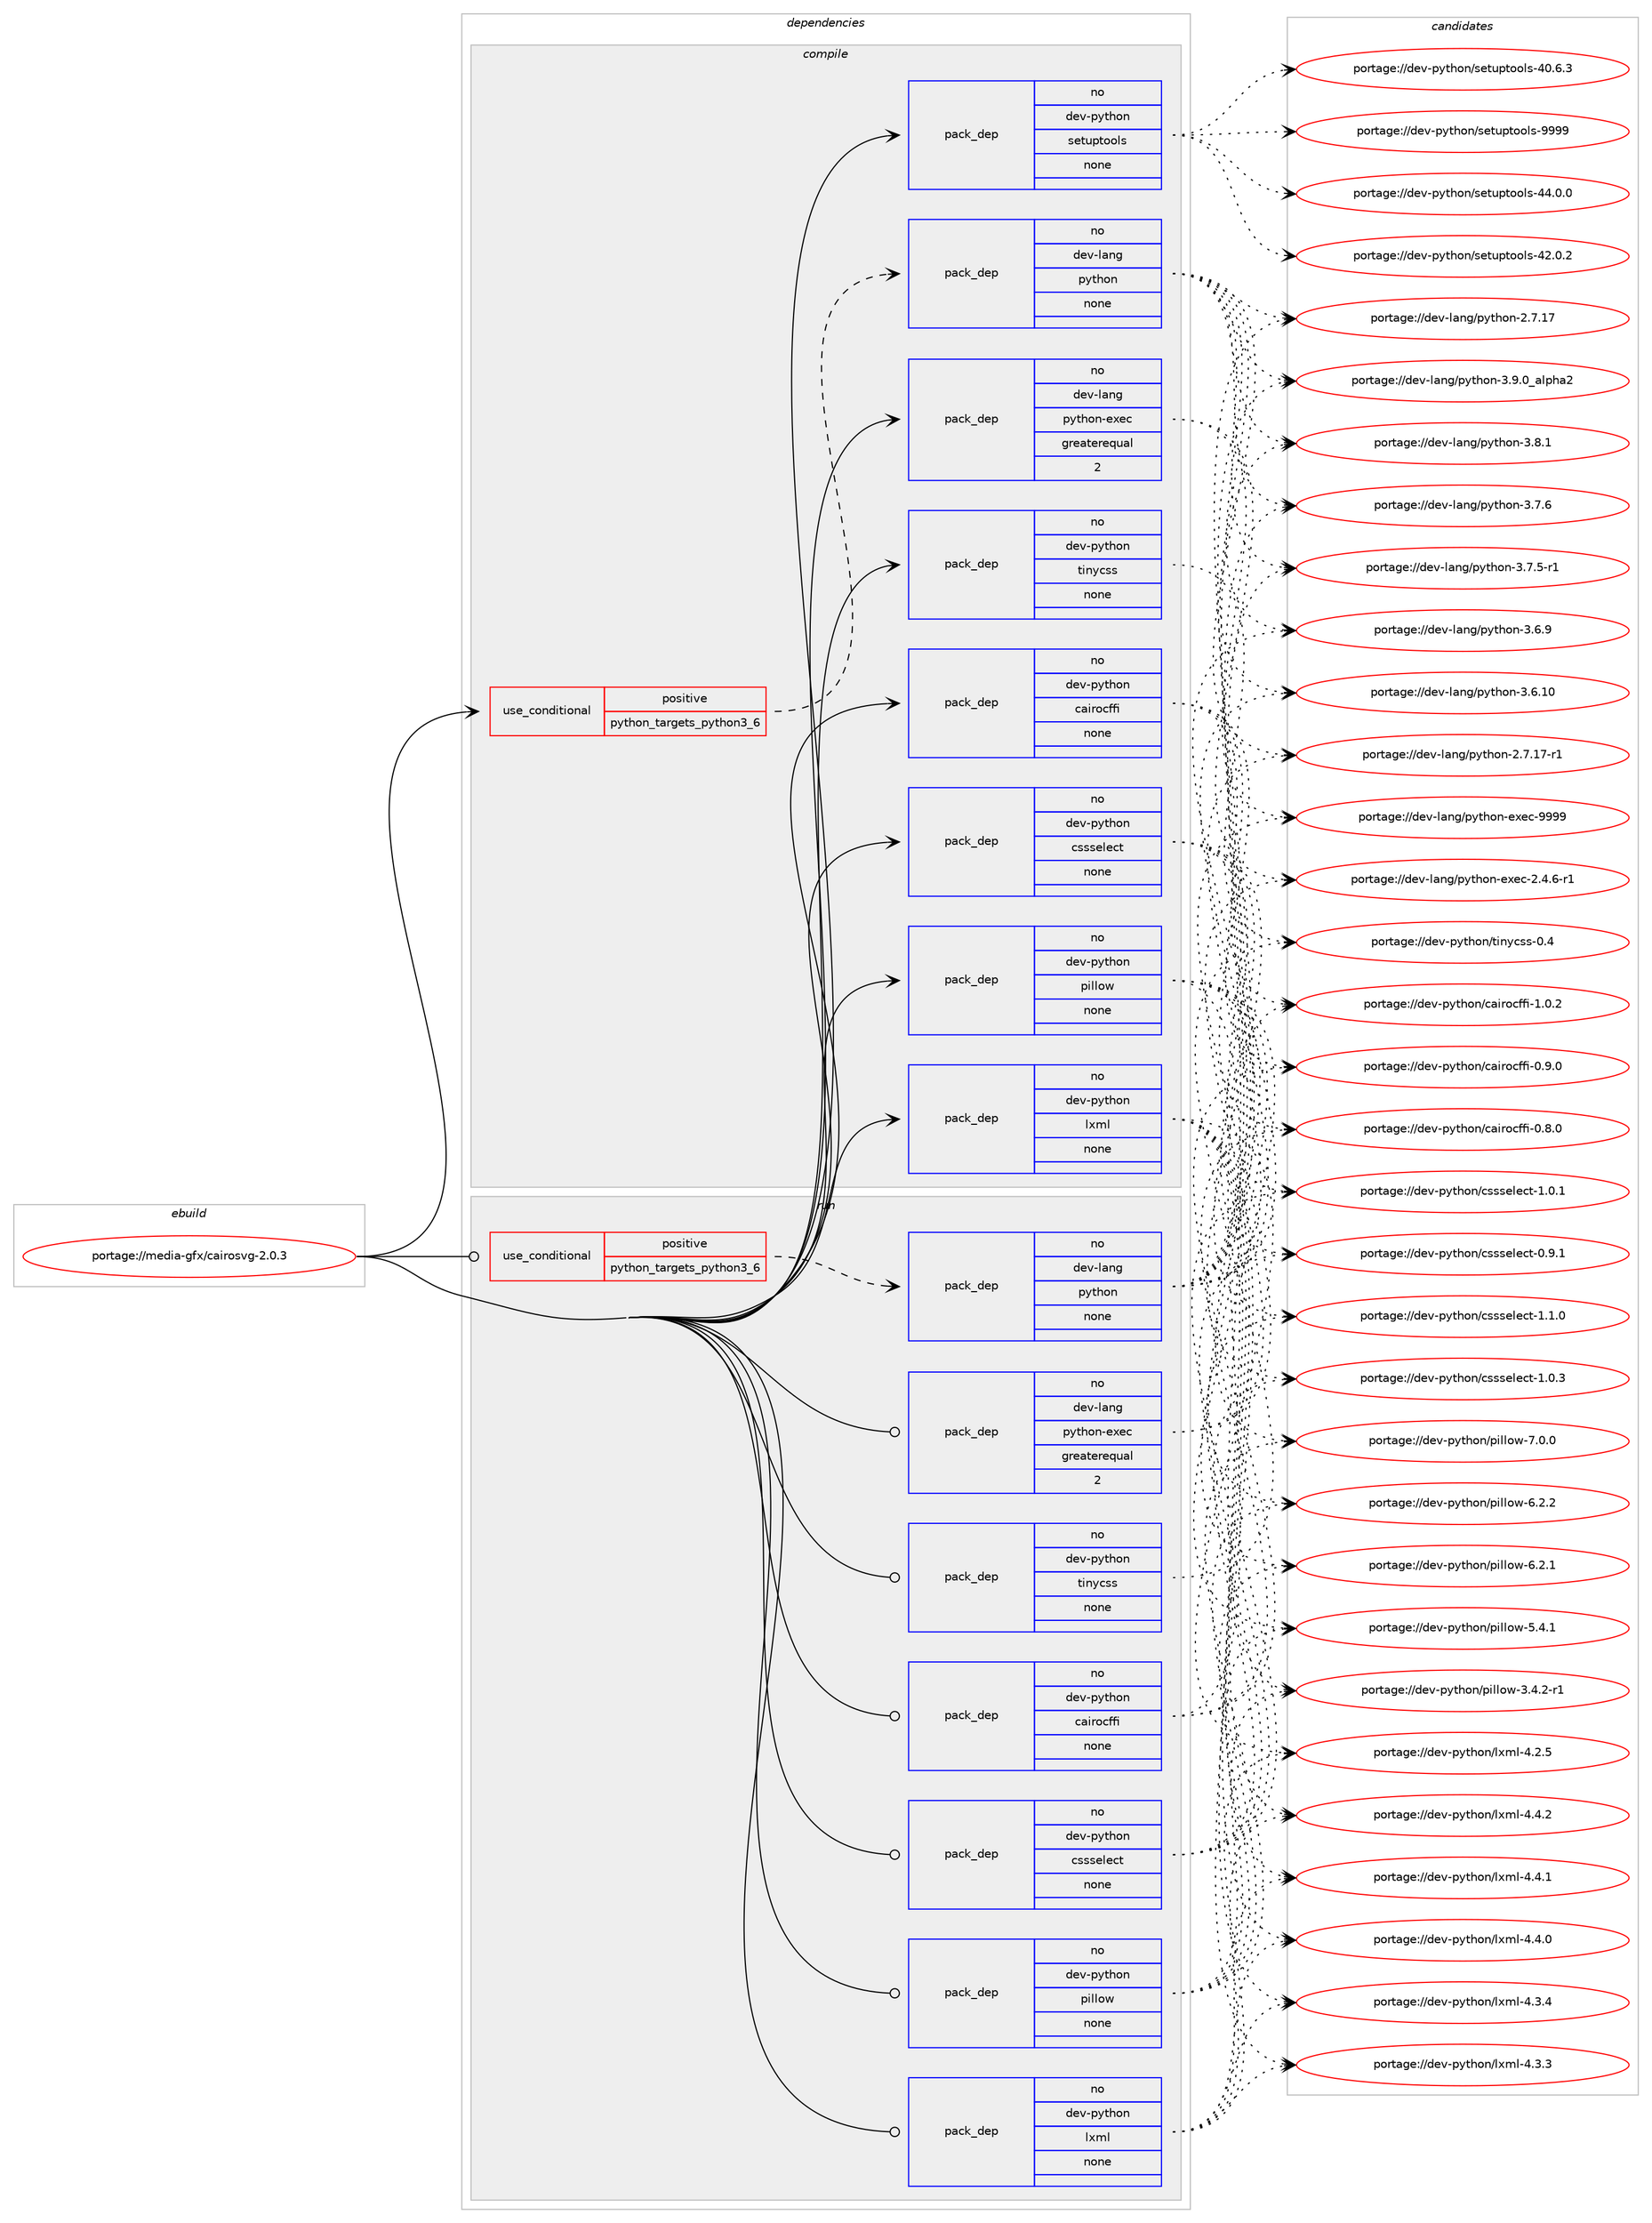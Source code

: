digraph prolog {

# *************
# Graph options
# *************

newrank=true;
concentrate=true;
compound=true;
graph [rankdir=LR,fontname=Helvetica,fontsize=10,ranksep=1.5];#, ranksep=2.5, nodesep=0.2];
edge  [arrowhead=vee];
node  [fontname=Helvetica,fontsize=10];

# **********
# The ebuild
# **********

subgraph cluster_leftcol {
color=gray;
rank=same;
label=<<i>ebuild</i>>;
id [label="portage://media-gfx/cairosvg-2.0.3", color=red, width=4, href="../media-gfx/cairosvg-2.0.3.svg"];
}

# ****************
# The dependencies
# ****************

subgraph cluster_midcol {
color=gray;
label=<<i>dependencies</i>>;
subgraph cluster_compile {
fillcolor="#eeeeee";
style=filled;
label=<<i>compile</i>>;
subgraph cond51981 {
dependency226762 [label=<<TABLE BORDER="0" CELLBORDER="1" CELLSPACING="0" CELLPADDING="4"><TR><TD ROWSPAN="3" CELLPADDING="10">use_conditional</TD></TR><TR><TD>positive</TD></TR><TR><TD>python_targets_python3_6</TD></TR></TABLE>>, shape=none, color=red];
subgraph pack171346 {
dependency226763 [label=<<TABLE BORDER="0" CELLBORDER="1" CELLSPACING="0" CELLPADDING="4" WIDTH="220"><TR><TD ROWSPAN="6" CELLPADDING="30">pack_dep</TD></TR><TR><TD WIDTH="110">no</TD></TR><TR><TD>dev-lang</TD></TR><TR><TD>python</TD></TR><TR><TD>none</TD></TR><TR><TD></TD></TR></TABLE>>, shape=none, color=blue];
}
dependency226762:e -> dependency226763:w [weight=20,style="dashed",arrowhead="vee"];
}
id:e -> dependency226762:w [weight=20,style="solid",arrowhead="vee"];
subgraph pack171347 {
dependency226764 [label=<<TABLE BORDER="0" CELLBORDER="1" CELLSPACING="0" CELLPADDING="4" WIDTH="220"><TR><TD ROWSPAN="6" CELLPADDING="30">pack_dep</TD></TR><TR><TD WIDTH="110">no</TD></TR><TR><TD>dev-lang</TD></TR><TR><TD>python-exec</TD></TR><TR><TD>greaterequal</TD></TR><TR><TD>2</TD></TR></TABLE>>, shape=none, color=blue];
}
id:e -> dependency226764:w [weight=20,style="solid",arrowhead="vee"];
subgraph pack171348 {
dependency226765 [label=<<TABLE BORDER="0" CELLBORDER="1" CELLSPACING="0" CELLPADDING="4" WIDTH="220"><TR><TD ROWSPAN="6" CELLPADDING="30">pack_dep</TD></TR><TR><TD WIDTH="110">no</TD></TR><TR><TD>dev-python</TD></TR><TR><TD>cairocffi</TD></TR><TR><TD>none</TD></TR><TR><TD></TD></TR></TABLE>>, shape=none, color=blue];
}
id:e -> dependency226765:w [weight=20,style="solid",arrowhead="vee"];
subgraph pack171349 {
dependency226766 [label=<<TABLE BORDER="0" CELLBORDER="1" CELLSPACING="0" CELLPADDING="4" WIDTH="220"><TR><TD ROWSPAN="6" CELLPADDING="30">pack_dep</TD></TR><TR><TD WIDTH="110">no</TD></TR><TR><TD>dev-python</TD></TR><TR><TD>cssselect</TD></TR><TR><TD>none</TD></TR><TR><TD></TD></TR></TABLE>>, shape=none, color=blue];
}
id:e -> dependency226766:w [weight=20,style="solid",arrowhead="vee"];
subgraph pack171350 {
dependency226767 [label=<<TABLE BORDER="0" CELLBORDER="1" CELLSPACING="0" CELLPADDING="4" WIDTH="220"><TR><TD ROWSPAN="6" CELLPADDING="30">pack_dep</TD></TR><TR><TD WIDTH="110">no</TD></TR><TR><TD>dev-python</TD></TR><TR><TD>lxml</TD></TR><TR><TD>none</TD></TR><TR><TD></TD></TR></TABLE>>, shape=none, color=blue];
}
id:e -> dependency226767:w [weight=20,style="solid",arrowhead="vee"];
subgraph pack171351 {
dependency226768 [label=<<TABLE BORDER="0" CELLBORDER="1" CELLSPACING="0" CELLPADDING="4" WIDTH="220"><TR><TD ROWSPAN="6" CELLPADDING="30">pack_dep</TD></TR><TR><TD WIDTH="110">no</TD></TR><TR><TD>dev-python</TD></TR><TR><TD>pillow</TD></TR><TR><TD>none</TD></TR><TR><TD></TD></TR></TABLE>>, shape=none, color=blue];
}
id:e -> dependency226768:w [weight=20,style="solid",arrowhead="vee"];
subgraph pack171352 {
dependency226769 [label=<<TABLE BORDER="0" CELLBORDER="1" CELLSPACING="0" CELLPADDING="4" WIDTH="220"><TR><TD ROWSPAN="6" CELLPADDING="30">pack_dep</TD></TR><TR><TD WIDTH="110">no</TD></TR><TR><TD>dev-python</TD></TR><TR><TD>setuptools</TD></TR><TR><TD>none</TD></TR><TR><TD></TD></TR></TABLE>>, shape=none, color=blue];
}
id:e -> dependency226769:w [weight=20,style="solid",arrowhead="vee"];
subgraph pack171353 {
dependency226770 [label=<<TABLE BORDER="0" CELLBORDER="1" CELLSPACING="0" CELLPADDING="4" WIDTH="220"><TR><TD ROWSPAN="6" CELLPADDING="30">pack_dep</TD></TR><TR><TD WIDTH="110">no</TD></TR><TR><TD>dev-python</TD></TR><TR><TD>tinycss</TD></TR><TR><TD>none</TD></TR><TR><TD></TD></TR></TABLE>>, shape=none, color=blue];
}
id:e -> dependency226770:w [weight=20,style="solid",arrowhead="vee"];
}
subgraph cluster_compileandrun {
fillcolor="#eeeeee";
style=filled;
label=<<i>compile and run</i>>;
}
subgraph cluster_run {
fillcolor="#eeeeee";
style=filled;
label=<<i>run</i>>;
subgraph cond51982 {
dependency226771 [label=<<TABLE BORDER="0" CELLBORDER="1" CELLSPACING="0" CELLPADDING="4"><TR><TD ROWSPAN="3" CELLPADDING="10">use_conditional</TD></TR><TR><TD>positive</TD></TR><TR><TD>python_targets_python3_6</TD></TR></TABLE>>, shape=none, color=red];
subgraph pack171354 {
dependency226772 [label=<<TABLE BORDER="0" CELLBORDER="1" CELLSPACING="0" CELLPADDING="4" WIDTH="220"><TR><TD ROWSPAN="6" CELLPADDING="30">pack_dep</TD></TR><TR><TD WIDTH="110">no</TD></TR><TR><TD>dev-lang</TD></TR><TR><TD>python</TD></TR><TR><TD>none</TD></TR><TR><TD></TD></TR></TABLE>>, shape=none, color=blue];
}
dependency226771:e -> dependency226772:w [weight=20,style="dashed",arrowhead="vee"];
}
id:e -> dependency226771:w [weight=20,style="solid",arrowhead="odot"];
subgraph pack171355 {
dependency226773 [label=<<TABLE BORDER="0" CELLBORDER="1" CELLSPACING="0" CELLPADDING="4" WIDTH="220"><TR><TD ROWSPAN="6" CELLPADDING="30">pack_dep</TD></TR><TR><TD WIDTH="110">no</TD></TR><TR><TD>dev-lang</TD></TR><TR><TD>python-exec</TD></TR><TR><TD>greaterequal</TD></TR><TR><TD>2</TD></TR></TABLE>>, shape=none, color=blue];
}
id:e -> dependency226773:w [weight=20,style="solid",arrowhead="odot"];
subgraph pack171356 {
dependency226774 [label=<<TABLE BORDER="0" CELLBORDER="1" CELLSPACING="0" CELLPADDING="4" WIDTH="220"><TR><TD ROWSPAN="6" CELLPADDING="30">pack_dep</TD></TR><TR><TD WIDTH="110">no</TD></TR><TR><TD>dev-python</TD></TR><TR><TD>cairocffi</TD></TR><TR><TD>none</TD></TR><TR><TD></TD></TR></TABLE>>, shape=none, color=blue];
}
id:e -> dependency226774:w [weight=20,style="solid",arrowhead="odot"];
subgraph pack171357 {
dependency226775 [label=<<TABLE BORDER="0" CELLBORDER="1" CELLSPACING="0" CELLPADDING="4" WIDTH="220"><TR><TD ROWSPAN="6" CELLPADDING="30">pack_dep</TD></TR><TR><TD WIDTH="110">no</TD></TR><TR><TD>dev-python</TD></TR><TR><TD>cssselect</TD></TR><TR><TD>none</TD></TR><TR><TD></TD></TR></TABLE>>, shape=none, color=blue];
}
id:e -> dependency226775:w [weight=20,style="solid",arrowhead="odot"];
subgraph pack171358 {
dependency226776 [label=<<TABLE BORDER="0" CELLBORDER="1" CELLSPACING="0" CELLPADDING="4" WIDTH="220"><TR><TD ROWSPAN="6" CELLPADDING="30">pack_dep</TD></TR><TR><TD WIDTH="110">no</TD></TR><TR><TD>dev-python</TD></TR><TR><TD>lxml</TD></TR><TR><TD>none</TD></TR><TR><TD></TD></TR></TABLE>>, shape=none, color=blue];
}
id:e -> dependency226776:w [weight=20,style="solid",arrowhead="odot"];
subgraph pack171359 {
dependency226777 [label=<<TABLE BORDER="0" CELLBORDER="1" CELLSPACING="0" CELLPADDING="4" WIDTH="220"><TR><TD ROWSPAN="6" CELLPADDING="30">pack_dep</TD></TR><TR><TD WIDTH="110">no</TD></TR><TR><TD>dev-python</TD></TR><TR><TD>pillow</TD></TR><TR><TD>none</TD></TR><TR><TD></TD></TR></TABLE>>, shape=none, color=blue];
}
id:e -> dependency226777:w [weight=20,style="solid",arrowhead="odot"];
subgraph pack171360 {
dependency226778 [label=<<TABLE BORDER="0" CELLBORDER="1" CELLSPACING="0" CELLPADDING="4" WIDTH="220"><TR><TD ROWSPAN="6" CELLPADDING="30">pack_dep</TD></TR><TR><TD WIDTH="110">no</TD></TR><TR><TD>dev-python</TD></TR><TR><TD>tinycss</TD></TR><TR><TD>none</TD></TR><TR><TD></TD></TR></TABLE>>, shape=none, color=blue];
}
id:e -> dependency226778:w [weight=20,style="solid",arrowhead="odot"];
}
}

# **************
# The candidates
# **************

subgraph cluster_choices {
rank=same;
color=gray;
label=<<i>candidates</i>>;

subgraph choice171346 {
color=black;
nodesep=1;
choice10010111845108971101034711212111610411111045514657464895971081121049750 [label="portage://dev-lang/python-3.9.0_alpha2", color=red, width=4,href="../dev-lang/python-3.9.0_alpha2.svg"];
choice100101118451089711010347112121116104111110455146564649 [label="portage://dev-lang/python-3.8.1", color=red, width=4,href="../dev-lang/python-3.8.1.svg"];
choice100101118451089711010347112121116104111110455146554654 [label="portage://dev-lang/python-3.7.6", color=red, width=4,href="../dev-lang/python-3.7.6.svg"];
choice1001011184510897110103471121211161041111104551465546534511449 [label="portage://dev-lang/python-3.7.5-r1", color=red, width=4,href="../dev-lang/python-3.7.5-r1.svg"];
choice100101118451089711010347112121116104111110455146544657 [label="portage://dev-lang/python-3.6.9", color=red, width=4,href="../dev-lang/python-3.6.9.svg"];
choice10010111845108971101034711212111610411111045514654464948 [label="portage://dev-lang/python-3.6.10", color=red, width=4,href="../dev-lang/python-3.6.10.svg"];
choice100101118451089711010347112121116104111110455046554649554511449 [label="portage://dev-lang/python-2.7.17-r1", color=red, width=4,href="../dev-lang/python-2.7.17-r1.svg"];
choice10010111845108971101034711212111610411111045504655464955 [label="portage://dev-lang/python-2.7.17", color=red, width=4,href="../dev-lang/python-2.7.17.svg"];
dependency226763:e -> choice10010111845108971101034711212111610411111045514657464895971081121049750:w [style=dotted,weight="100"];
dependency226763:e -> choice100101118451089711010347112121116104111110455146564649:w [style=dotted,weight="100"];
dependency226763:e -> choice100101118451089711010347112121116104111110455146554654:w [style=dotted,weight="100"];
dependency226763:e -> choice1001011184510897110103471121211161041111104551465546534511449:w [style=dotted,weight="100"];
dependency226763:e -> choice100101118451089711010347112121116104111110455146544657:w [style=dotted,weight="100"];
dependency226763:e -> choice10010111845108971101034711212111610411111045514654464948:w [style=dotted,weight="100"];
dependency226763:e -> choice100101118451089711010347112121116104111110455046554649554511449:w [style=dotted,weight="100"];
dependency226763:e -> choice10010111845108971101034711212111610411111045504655464955:w [style=dotted,weight="100"];
}
subgraph choice171347 {
color=black;
nodesep=1;
choice10010111845108971101034711212111610411111045101120101994557575757 [label="portage://dev-lang/python-exec-9999", color=red, width=4,href="../dev-lang/python-exec-9999.svg"];
choice10010111845108971101034711212111610411111045101120101994550465246544511449 [label="portage://dev-lang/python-exec-2.4.6-r1", color=red, width=4,href="../dev-lang/python-exec-2.4.6-r1.svg"];
dependency226764:e -> choice10010111845108971101034711212111610411111045101120101994557575757:w [style=dotted,weight="100"];
dependency226764:e -> choice10010111845108971101034711212111610411111045101120101994550465246544511449:w [style=dotted,weight="100"];
}
subgraph choice171348 {
color=black;
nodesep=1;
choice1001011184511212111610411111047999710511411199102102105454946484650 [label="portage://dev-python/cairocffi-1.0.2", color=red, width=4,href="../dev-python/cairocffi-1.0.2.svg"];
choice1001011184511212111610411111047999710511411199102102105454846574648 [label="portage://dev-python/cairocffi-0.9.0", color=red, width=4,href="../dev-python/cairocffi-0.9.0.svg"];
choice1001011184511212111610411111047999710511411199102102105454846564648 [label="portage://dev-python/cairocffi-0.8.0", color=red, width=4,href="../dev-python/cairocffi-0.8.0.svg"];
dependency226765:e -> choice1001011184511212111610411111047999710511411199102102105454946484650:w [style=dotted,weight="100"];
dependency226765:e -> choice1001011184511212111610411111047999710511411199102102105454846574648:w [style=dotted,weight="100"];
dependency226765:e -> choice1001011184511212111610411111047999710511411199102102105454846564648:w [style=dotted,weight="100"];
}
subgraph choice171349 {
color=black;
nodesep=1;
choice10010111845112121116104111110479911511511510110810199116454946494648 [label="portage://dev-python/cssselect-1.1.0", color=red, width=4,href="../dev-python/cssselect-1.1.0.svg"];
choice10010111845112121116104111110479911511511510110810199116454946484651 [label="portage://dev-python/cssselect-1.0.3", color=red, width=4,href="../dev-python/cssselect-1.0.3.svg"];
choice10010111845112121116104111110479911511511510110810199116454946484649 [label="portage://dev-python/cssselect-1.0.1", color=red, width=4,href="../dev-python/cssselect-1.0.1.svg"];
choice10010111845112121116104111110479911511511510110810199116454846574649 [label="portage://dev-python/cssselect-0.9.1", color=red, width=4,href="../dev-python/cssselect-0.9.1.svg"];
dependency226766:e -> choice10010111845112121116104111110479911511511510110810199116454946494648:w [style=dotted,weight="100"];
dependency226766:e -> choice10010111845112121116104111110479911511511510110810199116454946484651:w [style=dotted,weight="100"];
dependency226766:e -> choice10010111845112121116104111110479911511511510110810199116454946484649:w [style=dotted,weight="100"];
dependency226766:e -> choice10010111845112121116104111110479911511511510110810199116454846574649:w [style=dotted,weight="100"];
}
subgraph choice171350 {
color=black;
nodesep=1;
choice1001011184511212111610411111047108120109108455246524650 [label="portage://dev-python/lxml-4.4.2", color=red, width=4,href="../dev-python/lxml-4.4.2.svg"];
choice1001011184511212111610411111047108120109108455246524649 [label="portage://dev-python/lxml-4.4.1", color=red, width=4,href="../dev-python/lxml-4.4.1.svg"];
choice1001011184511212111610411111047108120109108455246524648 [label="portage://dev-python/lxml-4.4.0", color=red, width=4,href="../dev-python/lxml-4.4.0.svg"];
choice1001011184511212111610411111047108120109108455246514652 [label="portage://dev-python/lxml-4.3.4", color=red, width=4,href="../dev-python/lxml-4.3.4.svg"];
choice1001011184511212111610411111047108120109108455246514651 [label="portage://dev-python/lxml-4.3.3", color=red, width=4,href="../dev-python/lxml-4.3.3.svg"];
choice1001011184511212111610411111047108120109108455246504653 [label="portage://dev-python/lxml-4.2.5", color=red, width=4,href="../dev-python/lxml-4.2.5.svg"];
dependency226767:e -> choice1001011184511212111610411111047108120109108455246524650:w [style=dotted,weight="100"];
dependency226767:e -> choice1001011184511212111610411111047108120109108455246524649:w [style=dotted,weight="100"];
dependency226767:e -> choice1001011184511212111610411111047108120109108455246524648:w [style=dotted,weight="100"];
dependency226767:e -> choice1001011184511212111610411111047108120109108455246514652:w [style=dotted,weight="100"];
dependency226767:e -> choice1001011184511212111610411111047108120109108455246514651:w [style=dotted,weight="100"];
dependency226767:e -> choice1001011184511212111610411111047108120109108455246504653:w [style=dotted,weight="100"];
}
subgraph choice171351 {
color=black;
nodesep=1;
choice1001011184511212111610411111047112105108108111119455546484648 [label="portage://dev-python/pillow-7.0.0", color=red, width=4,href="../dev-python/pillow-7.0.0.svg"];
choice1001011184511212111610411111047112105108108111119455446504650 [label="portage://dev-python/pillow-6.2.2", color=red, width=4,href="../dev-python/pillow-6.2.2.svg"];
choice1001011184511212111610411111047112105108108111119455446504649 [label="portage://dev-python/pillow-6.2.1", color=red, width=4,href="../dev-python/pillow-6.2.1.svg"];
choice1001011184511212111610411111047112105108108111119455346524649 [label="portage://dev-python/pillow-5.4.1", color=red, width=4,href="../dev-python/pillow-5.4.1.svg"];
choice10010111845112121116104111110471121051081081111194551465246504511449 [label="portage://dev-python/pillow-3.4.2-r1", color=red, width=4,href="../dev-python/pillow-3.4.2-r1.svg"];
dependency226768:e -> choice1001011184511212111610411111047112105108108111119455546484648:w [style=dotted,weight="100"];
dependency226768:e -> choice1001011184511212111610411111047112105108108111119455446504650:w [style=dotted,weight="100"];
dependency226768:e -> choice1001011184511212111610411111047112105108108111119455446504649:w [style=dotted,weight="100"];
dependency226768:e -> choice1001011184511212111610411111047112105108108111119455346524649:w [style=dotted,weight="100"];
dependency226768:e -> choice10010111845112121116104111110471121051081081111194551465246504511449:w [style=dotted,weight="100"];
}
subgraph choice171352 {
color=black;
nodesep=1;
choice10010111845112121116104111110471151011161171121161111111081154557575757 [label="portage://dev-python/setuptools-9999", color=red, width=4,href="../dev-python/setuptools-9999.svg"];
choice100101118451121211161041111104711510111611711211611111110811545525246484648 [label="portage://dev-python/setuptools-44.0.0", color=red, width=4,href="../dev-python/setuptools-44.0.0.svg"];
choice100101118451121211161041111104711510111611711211611111110811545525046484650 [label="portage://dev-python/setuptools-42.0.2", color=red, width=4,href="../dev-python/setuptools-42.0.2.svg"];
choice100101118451121211161041111104711510111611711211611111110811545524846544651 [label="portage://dev-python/setuptools-40.6.3", color=red, width=4,href="../dev-python/setuptools-40.6.3.svg"];
dependency226769:e -> choice10010111845112121116104111110471151011161171121161111111081154557575757:w [style=dotted,weight="100"];
dependency226769:e -> choice100101118451121211161041111104711510111611711211611111110811545525246484648:w [style=dotted,weight="100"];
dependency226769:e -> choice100101118451121211161041111104711510111611711211611111110811545525046484650:w [style=dotted,weight="100"];
dependency226769:e -> choice100101118451121211161041111104711510111611711211611111110811545524846544651:w [style=dotted,weight="100"];
}
subgraph choice171353 {
color=black;
nodesep=1;
choice10010111845112121116104111110471161051101219911511545484652 [label="portage://dev-python/tinycss-0.4", color=red, width=4,href="../dev-python/tinycss-0.4.svg"];
dependency226770:e -> choice10010111845112121116104111110471161051101219911511545484652:w [style=dotted,weight="100"];
}
subgraph choice171354 {
color=black;
nodesep=1;
choice10010111845108971101034711212111610411111045514657464895971081121049750 [label="portage://dev-lang/python-3.9.0_alpha2", color=red, width=4,href="../dev-lang/python-3.9.0_alpha2.svg"];
choice100101118451089711010347112121116104111110455146564649 [label="portage://dev-lang/python-3.8.1", color=red, width=4,href="../dev-lang/python-3.8.1.svg"];
choice100101118451089711010347112121116104111110455146554654 [label="portage://dev-lang/python-3.7.6", color=red, width=4,href="../dev-lang/python-3.7.6.svg"];
choice1001011184510897110103471121211161041111104551465546534511449 [label="portage://dev-lang/python-3.7.5-r1", color=red, width=4,href="../dev-lang/python-3.7.5-r1.svg"];
choice100101118451089711010347112121116104111110455146544657 [label="portage://dev-lang/python-3.6.9", color=red, width=4,href="../dev-lang/python-3.6.9.svg"];
choice10010111845108971101034711212111610411111045514654464948 [label="portage://dev-lang/python-3.6.10", color=red, width=4,href="../dev-lang/python-3.6.10.svg"];
choice100101118451089711010347112121116104111110455046554649554511449 [label="portage://dev-lang/python-2.7.17-r1", color=red, width=4,href="../dev-lang/python-2.7.17-r1.svg"];
choice10010111845108971101034711212111610411111045504655464955 [label="portage://dev-lang/python-2.7.17", color=red, width=4,href="../dev-lang/python-2.7.17.svg"];
dependency226772:e -> choice10010111845108971101034711212111610411111045514657464895971081121049750:w [style=dotted,weight="100"];
dependency226772:e -> choice100101118451089711010347112121116104111110455146564649:w [style=dotted,weight="100"];
dependency226772:e -> choice100101118451089711010347112121116104111110455146554654:w [style=dotted,weight="100"];
dependency226772:e -> choice1001011184510897110103471121211161041111104551465546534511449:w [style=dotted,weight="100"];
dependency226772:e -> choice100101118451089711010347112121116104111110455146544657:w [style=dotted,weight="100"];
dependency226772:e -> choice10010111845108971101034711212111610411111045514654464948:w [style=dotted,weight="100"];
dependency226772:e -> choice100101118451089711010347112121116104111110455046554649554511449:w [style=dotted,weight="100"];
dependency226772:e -> choice10010111845108971101034711212111610411111045504655464955:w [style=dotted,weight="100"];
}
subgraph choice171355 {
color=black;
nodesep=1;
choice10010111845108971101034711212111610411111045101120101994557575757 [label="portage://dev-lang/python-exec-9999", color=red, width=4,href="../dev-lang/python-exec-9999.svg"];
choice10010111845108971101034711212111610411111045101120101994550465246544511449 [label="portage://dev-lang/python-exec-2.4.6-r1", color=red, width=4,href="../dev-lang/python-exec-2.4.6-r1.svg"];
dependency226773:e -> choice10010111845108971101034711212111610411111045101120101994557575757:w [style=dotted,weight="100"];
dependency226773:e -> choice10010111845108971101034711212111610411111045101120101994550465246544511449:w [style=dotted,weight="100"];
}
subgraph choice171356 {
color=black;
nodesep=1;
choice1001011184511212111610411111047999710511411199102102105454946484650 [label="portage://dev-python/cairocffi-1.0.2", color=red, width=4,href="../dev-python/cairocffi-1.0.2.svg"];
choice1001011184511212111610411111047999710511411199102102105454846574648 [label="portage://dev-python/cairocffi-0.9.0", color=red, width=4,href="../dev-python/cairocffi-0.9.0.svg"];
choice1001011184511212111610411111047999710511411199102102105454846564648 [label="portage://dev-python/cairocffi-0.8.0", color=red, width=4,href="../dev-python/cairocffi-0.8.0.svg"];
dependency226774:e -> choice1001011184511212111610411111047999710511411199102102105454946484650:w [style=dotted,weight="100"];
dependency226774:e -> choice1001011184511212111610411111047999710511411199102102105454846574648:w [style=dotted,weight="100"];
dependency226774:e -> choice1001011184511212111610411111047999710511411199102102105454846564648:w [style=dotted,weight="100"];
}
subgraph choice171357 {
color=black;
nodesep=1;
choice10010111845112121116104111110479911511511510110810199116454946494648 [label="portage://dev-python/cssselect-1.1.0", color=red, width=4,href="../dev-python/cssselect-1.1.0.svg"];
choice10010111845112121116104111110479911511511510110810199116454946484651 [label="portage://dev-python/cssselect-1.0.3", color=red, width=4,href="../dev-python/cssselect-1.0.3.svg"];
choice10010111845112121116104111110479911511511510110810199116454946484649 [label="portage://dev-python/cssselect-1.0.1", color=red, width=4,href="../dev-python/cssselect-1.0.1.svg"];
choice10010111845112121116104111110479911511511510110810199116454846574649 [label="portage://dev-python/cssselect-0.9.1", color=red, width=4,href="../dev-python/cssselect-0.9.1.svg"];
dependency226775:e -> choice10010111845112121116104111110479911511511510110810199116454946494648:w [style=dotted,weight="100"];
dependency226775:e -> choice10010111845112121116104111110479911511511510110810199116454946484651:w [style=dotted,weight="100"];
dependency226775:e -> choice10010111845112121116104111110479911511511510110810199116454946484649:w [style=dotted,weight="100"];
dependency226775:e -> choice10010111845112121116104111110479911511511510110810199116454846574649:w [style=dotted,weight="100"];
}
subgraph choice171358 {
color=black;
nodesep=1;
choice1001011184511212111610411111047108120109108455246524650 [label="portage://dev-python/lxml-4.4.2", color=red, width=4,href="../dev-python/lxml-4.4.2.svg"];
choice1001011184511212111610411111047108120109108455246524649 [label="portage://dev-python/lxml-4.4.1", color=red, width=4,href="../dev-python/lxml-4.4.1.svg"];
choice1001011184511212111610411111047108120109108455246524648 [label="portage://dev-python/lxml-4.4.0", color=red, width=4,href="../dev-python/lxml-4.4.0.svg"];
choice1001011184511212111610411111047108120109108455246514652 [label="portage://dev-python/lxml-4.3.4", color=red, width=4,href="../dev-python/lxml-4.3.4.svg"];
choice1001011184511212111610411111047108120109108455246514651 [label="portage://dev-python/lxml-4.3.3", color=red, width=4,href="../dev-python/lxml-4.3.3.svg"];
choice1001011184511212111610411111047108120109108455246504653 [label="portage://dev-python/lxml-4.2.5", color=red, width=4,href="../dev-python/lxml-4.2.5.svg"];
dependency226776:e -> choice1001011184511212111610411111047108120109108455246524650:w [style=dotted,weight="100"];
dependency226776:e -> choice1001011184511212111610411111047108120109108455246524649:w [style=dotted,weight="100"];
dependency226776:e -> choice1001011184511212111610411111047108120109108455246524648:w [style=dotted,weight="100"];
dependency226776:e -> choice1001011184511212111610411111047108120109108455246514652:w [style=dotted,weight="100"];
dependency226776:e -> choice1001011184511212111610411111047108120109108455246514651:w [style=dotted,weight="100"];
dependency226776:e -> choice1001011184511212111610411111047108120109108455246504653:w [style=dotted,weight="100"];
}
subgraph choice171359 {
color=black;
nodesep=1;
choice1001011184511212111610411111047112105108108111119455546484648 [label="portage://dev-python/pillow-7.0.0", color=red, width=4,href="../dev-python/pillow-7.0.0.svg"];
choice1001011184511212111610411111047112105108108111119455446504650 [label="portage://dev-python/pillow-6.2.2", color=red, width=4,href="../dev-python/pillow-6.2.2.svg"];
choice1001011184511212111610411111047112105108108111119455446504649 [label="portage://dev-python/pillow-6.2.1", color=red, width=4,href="../dev-python/pillow-6.2.1.svg"];
choice1001011184511212111610411111047112105108108111119455346524649 [label="portage://dev-python/pillow-5.4.1", color=red, width=4,href="../dev-python/pillow-5.4.1.svg"];
choice10010111845112121116104111110471121051081081111194551465246504511449 [label="portage://dev-python/pillow-3.4.2-r1", color=red, width=4,href="../dev-python/pillow-3.4.2-r1.svg"];
dependency226777:e -> choice1001011184511212111610411111047112105108108111119455546484648:w [style=dotted,weight="100"];
dependency226777:e -> choice1001011184511212111610411111047112105108108111119455446504650:w [style=dotted,weight="100"];
dependency226777:e -> choice1001011184511212111610411111047112105108108111119455446504649:w [style=dotted,weight="100"];
dependency226777:e -> choice1001011184511212111610411111047112105108108111119455346524649:w [style=dotted,weight="100"];
dependency226777:e -> choice10010111845112121116104111110471121051081081111194551465246504511449:w [style=dotted,weight="100"];
}
subgraph choice171360 {
color=black;
nodesep=1;
choice10010111845112121116104111110471161051101219911511545484652 [label="portage://dev-python/tinycss-0.4", color=red, width=4,href="../dev-python/tinycss-0.4.svg"];
dependency226778:e -> choice10010111845112121116104111110471161051101219911511545484652:w [style=dotted,weight="100"];
}
}

}
